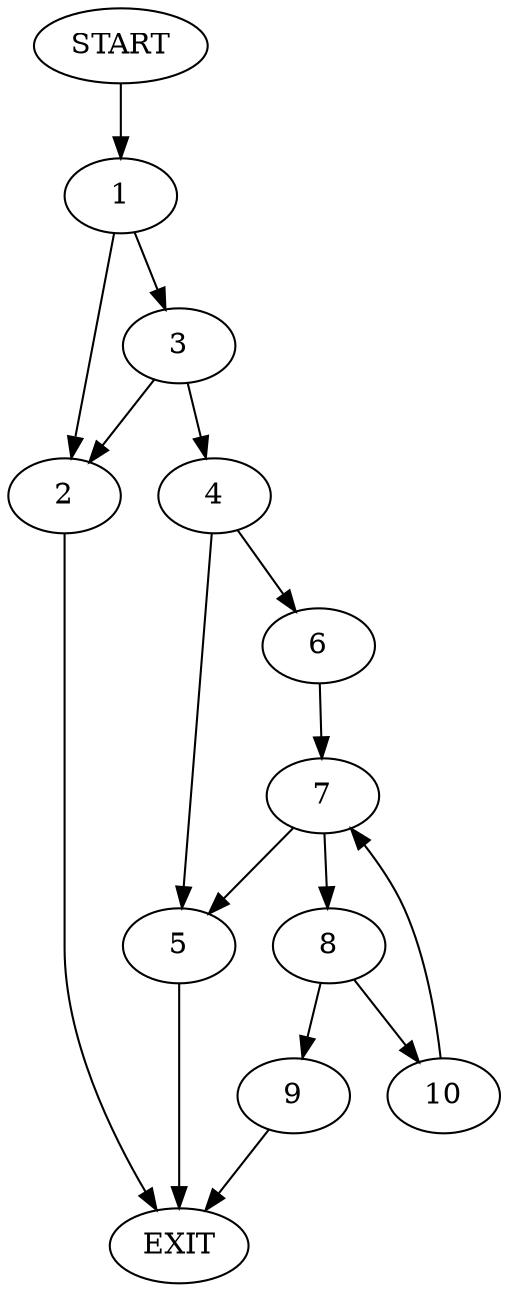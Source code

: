 digraph {
0 [label="START"]
11 [label="EXIT"]
0 -> 1
1 -> 2
1 -> 3
3 -> 4
3 -> 2
2 -> 11
4 -> 5
4 -> 6
6 -> 7
5 -> 11
7 -> 5
7 -> 8
8 -> 9
8 -> 10
9 -> 11
10 -> 7
}
